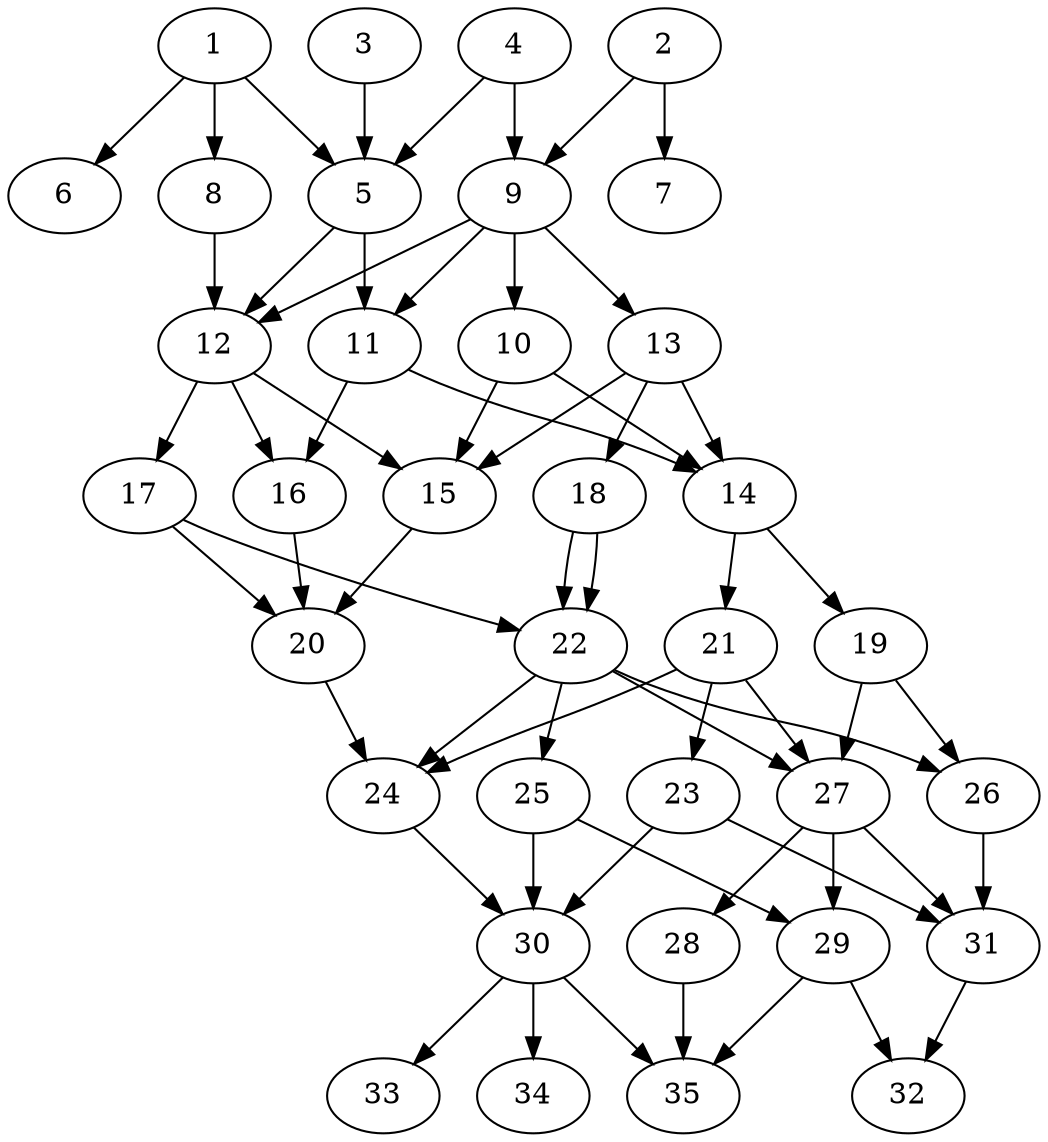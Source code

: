 // DAG automatically generated by daggen at Thu Oct  3 14:05:37 2019
// ./daggen --dot -n 35 --ccr 0.3 --fat 0.5 --regular 0.9 --density 0.7 --mindata 5242880 --maxdata 52428800 
digraph G {
  1 [size="130467840", alpha="0.18", expect_size="39140352"] 
  1 -> 5 [size ="39140352"]
  1 -> 6 [size ="39140352"]
  1 -> 8 [size ="39140352"]
  2 [size="151275520", alpha="0.09", expect_size="45382656"] 
  2 -> 7 [size ="45382656"]
  2 -> 9 [size ="45382656"]
  3 [size="139339093", alpha="0.02", expect_size="41801728"] 
  3 -> 5 [size ="41801728"]
  4 [size="167976960", alpha="0.19", expect_size="50393088"] 
  4 -> 5 [size ="50393088"]
  4 -> 9 [size ="50393088"]
  5 [size="101328213", alpha="0.12", expect_size="30398464"] 
  5 -> 11 [size ="30398464"]
  5 -> 12 [size ="30398464"]
  6 [size="55794347", alpha="0.18", expect_size="16738304"] 
  7 [size="164898133", alpha="0.18", expect_size="49469440"] 
  8 [size="166526293", alpha="0.03", expect_size="49957888"] 
  8 -> 12 [size ="49957888"]
  9 [size="103850667", alpha="0.19", expect_size="31155200"] 
  9 -> 10 [size ="31155200"]
  9 -> 11 [size ="31155200"]
  9 -> 12 [size ="31155200"]
  9 -> 13 [size ="31155200"]
  10 [size="145489920", alpha="0.03", expect_size="43646976"] 
  10 -> 14 [size ="43646976"]
  10 -> 15 [size ="43646976"]
  11 [size="143332693", alpha="0.14", expect_size="42999808"] 
  11 -> 14 [size ="42999808"]
  11 -> 16 [size ="42999808"]
  12 [size="125788160", alpha="0.15", expect_size="37736448"] 
  12 -> 15 [size ="37736448"]
  12 -> 16 [size ="37736448"]
  12 -> 17 [size ="37736448"]
  13 [size="42642773", alpha="0.16", expect_size="12792832"] 
  13 -> 14 [size ="12792832"]
  13 -> 15 [size ="12792832"]
  13 -> 18 [size ="12792832"]
  14 [size="61020160", alpha="0.03", expect_size="18306048"] 
  14 -> 19 [size ="18306048"]
  14 -> 21 [size ="18306048"]
  15 [size="49981440", alpha="0.18", expect_size="14994432"] 
  15 -> 20 [size ="14994432"]
  16 [size="143820800", alpha="0.03", expect_size="43146240"] 
  16 -> 20 [size ="43146240"]
  17 [size="125289813", alpha="0.02", expect_size="37586944"] 
  17 -> 20 [size ="37586944"]
  17 -> 22 [size ="37586944"]
  18 [size="110755840", alpha="0.12", expect_size="33226752"] 
  18 -> 22 [size ="33226752"]
  18 -> 22 [size ="33226752"]
  19 [size="136799573", alpha="0.11", expect_size="41039872"] 
  19 -> 26 [size ="41039872"]
  19 -> 27 [size ="41039872"]
  20 [size="130355200", alpha="0.05", expect_size="39106560"] 
  20 -> 24 [size ="39106560"]
  21 [size="152381440", alpha="0.12", expect_size="45714432"] 
  21 -> 23 [size ="45714432"]
  21 -> 24 [size ="45714432"]
  21 -> 27 [size ="45714432"]
  22 [size="104560640", alpha="0.17", expect_size="31368192"] 
  22 -> 24 [size ="31368192"]
  22 -> 25 [size ="31368192"]
  22 -> 26 [size ="31368192"]
  22 -> 27 [size ="31368192"]
  23 [size="62214827", alpha="0.17", expect_size="18664448"] 
  23 -> 30 [size ="18664448"]
  23 -> 31 [size ="18664448"]
  24 [size="32621227", alpha="0.16", expect_size="9786368"] 
  24 -> 30 [size ="9786368"]
  25 [size="56060587", alpha="0.06", expect_size="16818176"] 
  25 -> 29 [size ="16818176"]
  25 -> 30 [size ="16818176"]
  26 [size="39659520", alpha="0.01", expect_size="11897856"] 
  26 -> 31 [size ="11897856"]
  27 [size="62423040", alpha="0.14", expect_size="18726912"] 
  27 -> 28 [size ="18726912"]
  27 -> 29 [size ="18726912"]
  27 -> 31 [size ="18726912"]
  28 [size="75089920", alpha="0.07", expect_size="22526976"] 
  28 -> 35 [size ="22526976"]
  29 [size="170813440", alpha="0.10", expect_size="51244032"] 
  29 -> 32 [size ="51244032"]
  29 -> 35 [size ="51244032"]
  30 [size="102659413", alpha="0.10", expect_size="30797824"] 
  30 -> 33 [size ="30797824"]
  30 -> 34 [size ="30797824"]
  30 -> 35 [size ="30797824"]
  31 [size="138635947", alpha="0.06", expect_size="41590784"] 
  31 -> 32 [size ="41590784"]
  32 [size="77161813", alpha="0.15", expect_size="23148544"] 
  33 [size="52046507", alpha="0.08", expect_size="15613952"] 
  34 [size="27859627", alpha="0.06", expect_size="8357888"] 
  35 [size="155108693", alpha="0.09", expect_size="46532608"] 
}

